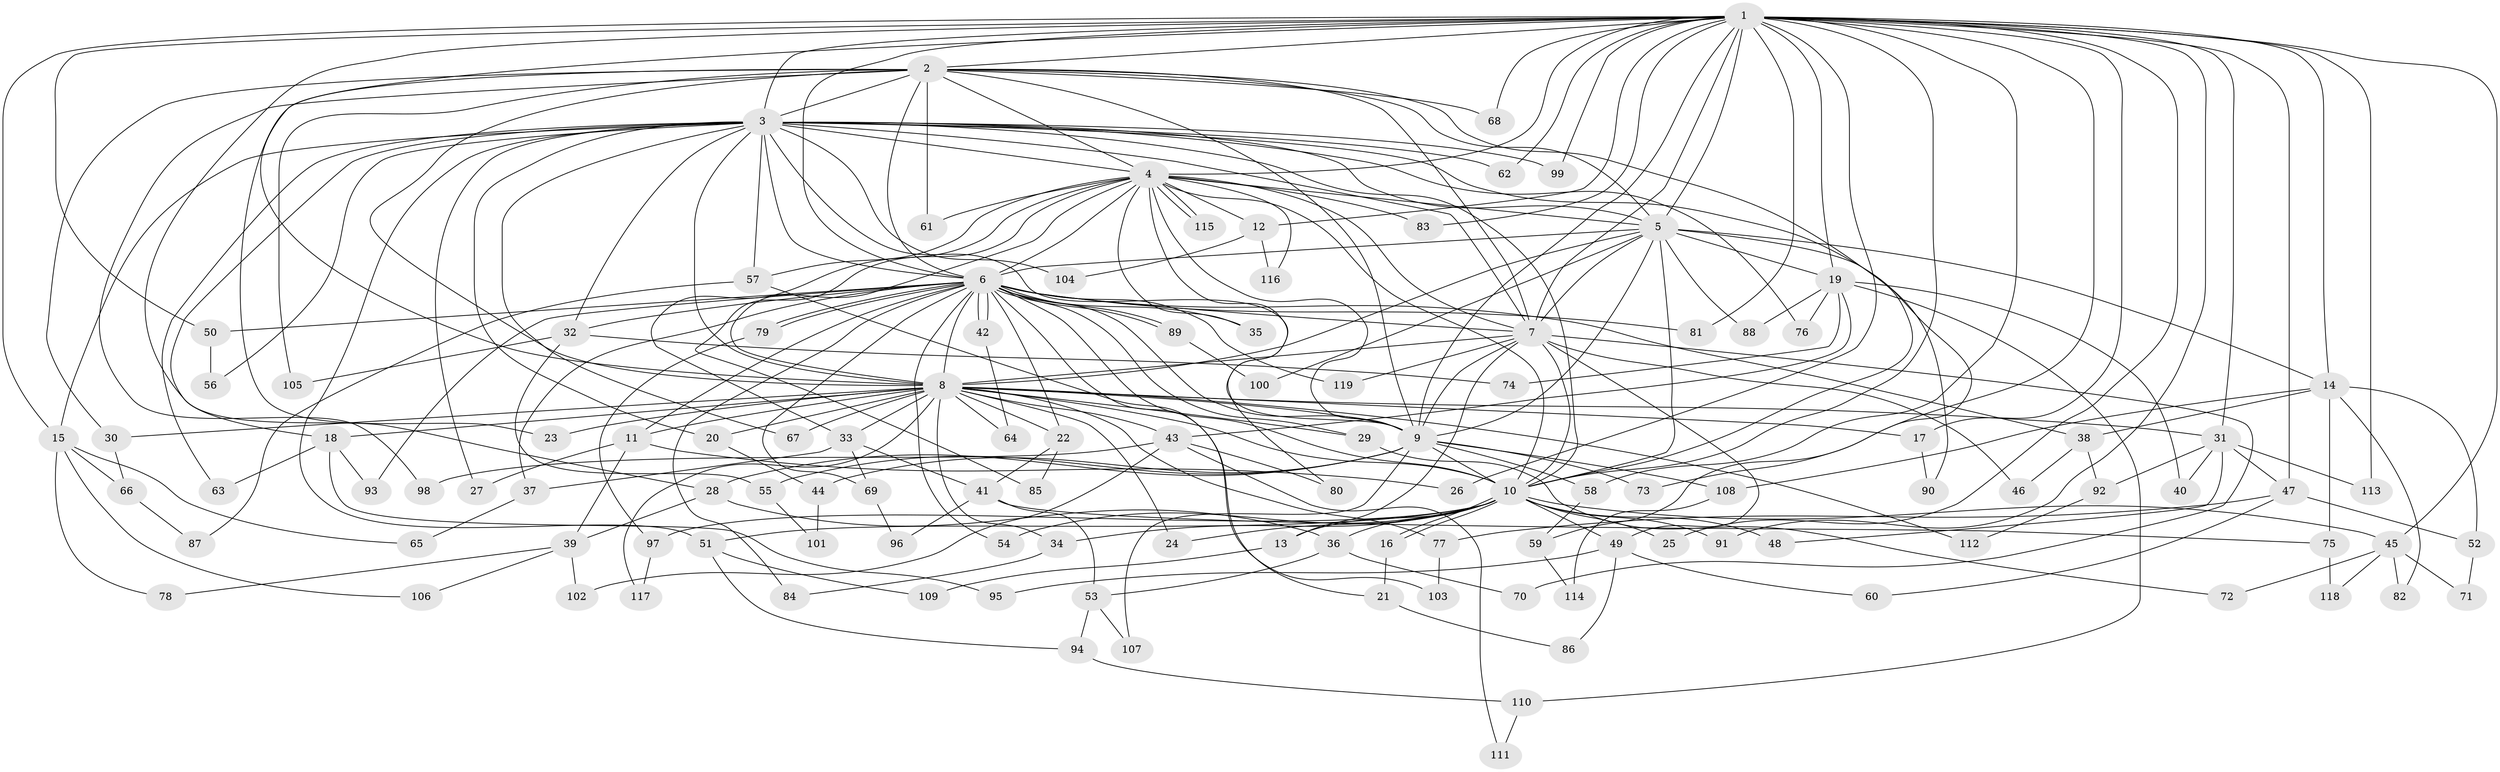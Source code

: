 // Generated by graph-tools (version 1.1) at 2025/11/02/27/25 16:11:08]
// undirected, 119 vertices, 263 edges
graph export_dot {
graph [start="1"]
  node [color=gray90,style=filled];
  1;
  2;
  3;
  4;
  5;
  6;
  7;
  8;
  9;
  10;
  11;
  12;
  13;
  14;
  15;
  16;
  17;
  18;
  19;
  20;
  21;
  22;
  23;
  24;
  25;
  26;
  27;
  28;
  29;
  30;
  31;
  32;
  33;
  34;
  35;
  36;
  37;
  38;
  39;
  40;
  41;
  42;
  43;
  44;
  45;
  46;
  47;
  48;
  49;
  50;
  51;
  52;
  53;
  54;
  55;
  56;
  57;
  58;
  59;
  60;
  61;
  62;
  63;
  64;
  65;
  66;
  67;
  68;
  69;
  70;
  71;
  72;
  73;
  74;
  75;
  76;
  77;
  78;
  79;
  80;
  81;
  82;
  83;
  84;
  85;
  86;
  87;
  88;
  89;
  90;
  91;
  92;
  93;
  94;
  95;
  96;
  97;
  98;
  99;
  100;
  101;
  102;
  103;
  104;
  105;
  106;
  107;
  108;
  109;
  110;
  111;
  112;
  113;
  114;
  115;
  116;
  117;
  118;
  119;
  1 -- 2;
  1 -- 3;
  1 -- 4;
  1 -- 5;
  1 -- 6;
  1 -- 7;
  1 -- 8;
  1 -- 9;
  1 -- 10;
  1 -- 12;
  1 -- 14;
  1 -- 15;
  1 -- 17;
  1 -- 19;
  1 -- 25;
  1 -- 26;
  1 -- 28;
  1 -- 31;
  1 -- 45;
  1 -- 47;
  1 -- 50;
  1 -- 58;
  1 -- 62;
  1 -- 68;
  1 -- 73;
  1 -- 81;
  1 -- 83;
  1 -- 91;
  1 -- 99;
  1 -- 113;
  2 -- 3;
  2 -- 4;
  2 -- 5;
  2 -- 6;
  2 -- 7;
  2 -- 8;
  2 -- 9;
  2 -- 10;
  2 -- 23;
  2 -- 30;
  2 -- 61;
  2 -- 68;
  2 -- 98;
  2 -- 105;
  3 -- 4;
  3 -- 5;
  3 -- 6;
  3 -- 7;
  3 -- 8;
  3 -- 9;
  3 -- 10;
  3 -- 15;
  3 -- 18;
  3 -- 20;
  3 -- 27;
  3 -- 32;
  3 -- 51;
  3 -- 56;
  3 -- 57;
  3 -- 59;
  3 -- 62;
  3 -- 63;
  3 -- 67;
  3 -- 76;
  3 -- 99;
  3 -- 104;
  4 -- 5;
  4 -- 6;
  4 -- 7;
  4 -- 8;
  4 -- 9;
  4 -- 10;
  4 -- 12;
  4 -- 33;
  4 -- 35;
  4 -- 57;
  4 -- 61;
  4 -- 80;
  4 -- 83;
  4 -- 85;
  4 -- 115;
  4 -- 115;
  4 -- 116;
  5 -- 6;
  5 -- 7;
  5 -- 8;
  5 -- 9;
  5 -- 10;
  5 -- 14;
  5 -- 19;
  5 -- 88;
  5 -- 90;
  5 -- 100;
  6 -- 7;
  6 -- 8;
  6 -- 9;
  6 -- 10;
  6 -- 11;
  6 -- 21;
  6 -- 22;
  6 -- 29;
  6 -- 32;
  6 -- 35;
  6 -- 37;
  6 -- 38;
  6 -- 42;
  6 -- 42;
  6 -- 50;
  6 -- 54;
  6 -- 69;
  6 -- 79;
  6 -- 79;
  6 -- 81;
  6 -- 84;
  6 -- 89;
  6 -- 89;
  6 -- 93;
  6 -- 119;
  7 -- 8;
  7 -- 9;
  7 -- 10;
  7 -- 13;
  7 -- 46;
  7 -- 49;
  7 -- 70;
  7 -- 119;
  8 -- 9;
  8 -- 10;
  8 -- 11;
  8 -- 17;
  8 -- 18;
  8 -- 20;
  8 -- 22;
  8 -- 23;
  8 -- 24;
  8 -- 29;
  8 -- 30;
  8 -- 31;
  8 -- 33;
  8 -- 34;
  8 -- 43;
  8 -- 64;
  8 -- 67;
  8 -- 77;
  8 -- 112;
  8 -- 117;
  9 -- 10;
  9 -- 28;
  9 -- 44;
  9 -- 55;
  9 -- 58;
  9 -- 73;
  9 -- 107;
  9 -- 108;
  10 -- 13;
  10 -- 16;
  10 -- 16;
  10 -- 24;
  10 -- 25;
  10 -- 34;
  10 -- 36;
  10 -- 45;
  10 -- 48;
  10 -- 49;
  10 -- 51;
  10 -- 54;
  10 -- 91;
  10 -- 97;
  11 -- 26;
  11 -- 27;
  11 -- 39;
  12 -- 104;
  12 -- 116;
  13 -- 109;
  14 -- 38;
  14 -- 52;
  14 -- 75;
  14 -- 82;
  14 -- 108;
  15 -- 65;
  15 -- 66;
  15 -- 78;
  15 -- 106;
  16 -- 21;
  17 -- 90;
  18 -- 63;
  18 -- 93;
  18 -- 95;
  19 -- 40;
  19 -- 43;
  19 -- 74;
  19 -- 76;
  19 -- 88;
  19 -- 110;
  20 -- 44;
  21 -- 86;
  22 -- 41;
  22 -- 85;
  28 -- 36;
  28 -- 39;
  29 -- 72;
  30 -- 66;
  31 -- 40;
  31 -- 47;
  31 -- 48;
  31 -- 92;
  31 -- 113;
  32 -- 55;
  32 -- 74;
  32 -- 105;
  33 -- 37;
  33 -- 41;
  33 -- 69;
  34 -- 84;
  36 -- 53;
  36 -- 70;
  37 -- 65;
  38 -- 46;
  38 -- 92;
  39 -- 78;
  39 -- 102;
  39 -- 106;
  41 -- 53;
  41 -- 75;
  41 -- 96;
  42 -- 64;
  43 -- 80;
  43 -- 98;
  43 -- 102;
  43 -- 111;
  44 -- 101;
  45 -- 71;
  45 -- 72;
  45 -- 82;
  45 -- 118;
  47 -- 52;
  47 -- 60;
  47 -- 77;
  49 -- 60;
  49 -- 86;
  49 -- 95;
  50 -- 56;
  51 -- 94;
  51 -- 109;
  52 -- 71;
  53 -- 94;
  53 -- 107;
  55 -- 101;
  57 -- 87;
  57 -- 103;
  58 -- 59;
  59 -- 114;
  66 -- 87;
  69 -- 96;
  75 -- 118;
  77 -- 103;
  79 -- 97;
  89 -- 100;
  92 -- 112;
  94 -- 110;
  97 -- 117;
  108 -- 114;
  110 -- 111;
}
